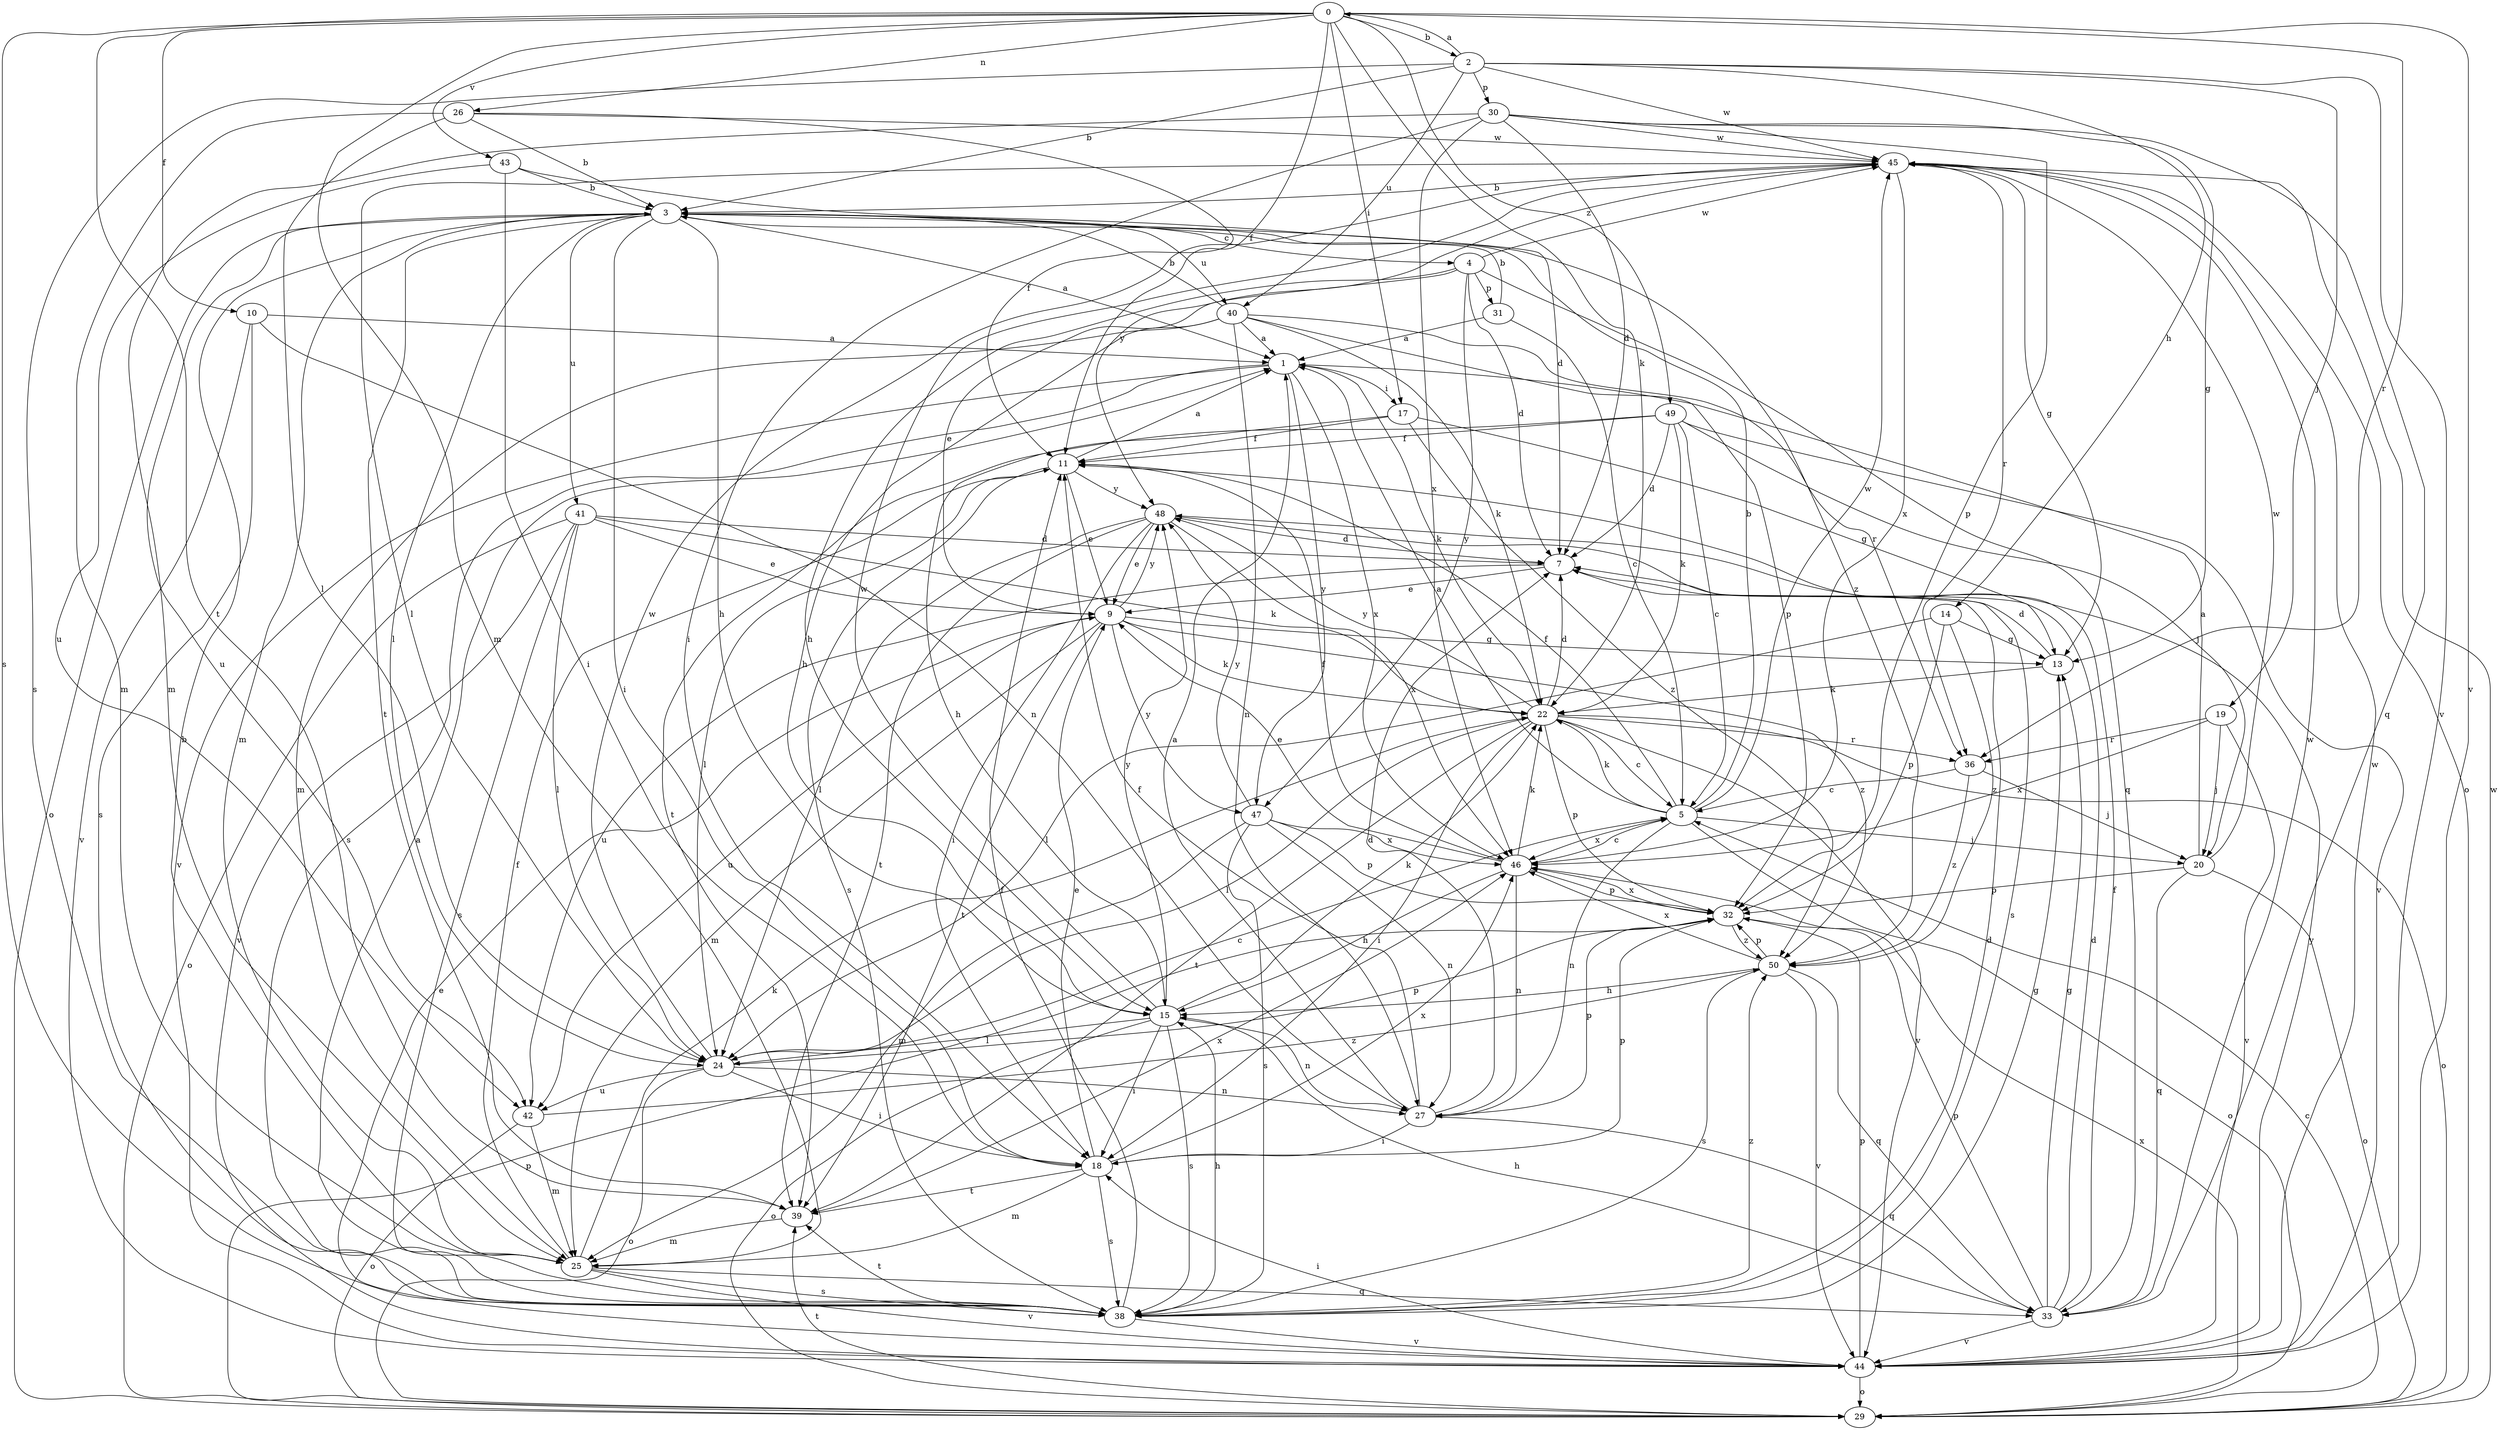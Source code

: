 strict digraph  {
0;
1;
2;
3;
4;
5;
7;
9;
10;
11;
13;
14;
15;
17;
18;
19;
20;
22;
24;
25;
26;
27;
29;
30;
31;
32;
33;
36;
38;
39;
40;
41;
42;
43;
44;
45;
46;
47;
48;
49;
50;
0 -> 2  [label=b];
0 -> 10  [label=f];
0 -> 11  [label=f];
0 -> 17  [label=i];
0 -> 22  [label=k];
0 -> 25  [label=m];
0 -> 26  [label=n];
0 -> 36  [label=r];
0 -> 38  [label=s];
0 -> 39  [label=t];
0 -> 43  [label=v];
0 -> 44  [label=v];
0 -> 49  [label=z];
1 -> 17  [label=i];
1 -> 22  [label=k];
1 -> 38  [label=s];
1 -> 44  [label=v];
1 -> 46  [label=x];
1 -> 47  [label=y];
2 -> 0  [label=a];
2 -> 3  [label=b];
2 -> 14  [label=h];
2 -> 19  [label=j];
2 -> 30  [label=p];
2 -> 38  [label=s];
2 -> 40  [label=u];
2 -> 44  [label=v];
2 -> 45  [label=w];
3 -> 1  [label=a];
3 -> 4  [label=c];
3 -> 15  [label=h];
3 -> 18  [label=i];
3 -> 24  [label=l];
3 -> 25  [label=m];
3 -> 29  [label=o];
3 -> 39  [label=t];
3 -> 40  [label=u];
3 -> 41  [label=u];
3 -> 42  [label=u];
3 -> 50  [label=z];
4 -> 7  [label=d];
4 -> 9  [label=e];
4 -> 15  [label=h];
4 -> 31  [label=p];
4 -> 33  [label=q];
4 -> 45  [label=w];
4 -> 47  [label=y];
5 -> 1  [label=a];
5 -> 3  [label=b];
5 -> 11  [label=f];
5 -> 20  [label=j];
5 -> 22  [label=k];
5 -> 27  [label=n];
5 -> 29  [label=o];
5 -> 45  [label=w];
5 -> 46  [label=x];
7 -> 9  [label=e];
7 -> 42  [label=u];
9 -> 13  [label=g];
9 -> 22  [label=k];
9 -> 25  [label=m];
9 -> 39  [label=t];
9 -> 42  [label=u];
9 -> 47  [label=y];
9 -> 48  [label=y];
9 -> 50  [label=z];
10 -> 1  [label=a];
10 -> 27  [label=n];
10 -> 38  [label=s];
10 -> 44  [label=v];
11 -> 1  [label=a];
11 -> 9  [label=e];
11 -> 24  [label=l];
11 -> 38  [label=s];
11 -> 48  [label=y];
13 -> 7  [label=d];
13 -> 22  [label=k];
14 -> 13  [label=g];
14 -> 24  [label=l];
14 -> 32  [label=p];
14 -> 50  [label=z];
15 -> 18  [label=i];
15 -> 22  [label=k];
15 -> 24  [label=l];
15 -> 27  [label=n];
15 -> 29  [label=o];
15 -> 38  [label=s];
15 -> 45  [label=w];
15 -> 48  [label=y];
17 -> 11  [label=f];
17 -> 13  [label=g];
17 -> 15  [label=h];
17 -> 50  [label=z];
18 -> 9  [label=e];
18 -> 25  [label=m];
18 -> 32  [label=p];
18 -> 38  [label=s];
18 -> 39  [label=t];
18 -> 46  [label=x];
19 -> 20  [label=j];
19 -> 36  [label=r];
19 -> 44  [label=v];
19 -> 46  [label=x];
20 -> 1  [label=a];
20 -> 29  [label=o];
20 -> 32  [label=p];
20 -> 33  [label=q];
20 -> 45  [label=w];
22 -> 5  [label=c];
22 -> 7  [label=d];
22 -> 18  [label=i];
22 -> 24  [label=l];
22 -> 29  [label=o];
22 -> 32  [label=p];
22 -> 36  [label=r];
22 -> 39  [label=t];
22 -> 44  [label=v];
22 -> 48  [label=y];
24 -> 5  [label=c];
24 -> 18  [label=i];
24 -> 27  [label=n];
24 -> 29  [label=o];
24 -> 32  [label=p];
24 -> 42  [label=u];
24 -> 45  [label=w];
25 -> 3  [label=b];
25 -> 11  [label=f];
25 -> 22  [label=k];
25 -> 33  [label=q];
25 -> 38  [label=s];
25 -> 44  [label=v];
26 -> 3  [label=b];
26 -> 11  [label=f];
26 -> 24  [label=l];
26 -> 25  [label=m];
26 -> 45  [label=w];
27 -> 1  [label=a];
27 -> 7  [label=d];
27 -> 11  [label=f];
27 -> 18  [label=i];
27 -> 32  [label=p];
27 -> 33  [label=q];
29 -> 5  [label=c];
29 -> 32  [label=p];
29 -> 39  [label=t];
29 -> 45  [label=w];
29 -> 46  [label=x];
30 -> 7  [label=d];
30 -> 13  [label=g];
30 -> 18  [label=i];
30 -> 25  [label=m];
30 -> 32  [label=p];
30 -> 33  [label=q];
30 -> 45  [label=w];
30 -> 46  [label=x];
31 -> 1  [label=a];
31 -> 3  [label=b];
31 -> 5  [label=c];
32 -> 46  [label=x];
32 -> 50  [label=z];
33 -> 7  [label=d];
33 -> 11  [label=f];
33 -> 13  [label=g];
33 -> 15  [label=h];
33 -> 32  [label=p];
33 -> 44  [label=v];
33 -> 45  [label=w];
36 -> 5  [label=c];
36 -> 20  [label=j];
36 -> 50  [label=z];
38 -> 1  [label=a];
38 -> 7  [label=d];
38 -> 11  [label=f];
38 -> 13  [label=g];
38 -> 15  [label=h];
38 -> 39  [label=t];
38 -> 44  [label=v];
38 -> 50  [label=z];
39 -> 25  [label=m];
39 -> 46  [label=x];
40 -> 1  [label=a];
40 -> 3  [label=b];
40 -> 15  [label=h];
40 -> 22  [label=k];
40 -> 25  [label=m];
40 -> 27  [label=n];
40 -> 32  [label=p];
40 -> 36  [label=r];
41 -> 7  [label=d];
41 -> 9  [label=e];
41 -> 22  [label=k];
41 -> 24  [label=l];
41 -> 29  [label=o];
41 -> 38  [label=s];
41 -> 44  [label=v];
42 -> 25  [label=m];
42 -> 29  [label=o];
42 -> 50  [label=z];
43 -> 3  [label=b];
43 -> 7  [label=d];
43 -> 18  [label=i];
43 -> 42  [label=u];
44 -> 9  [label=e];
44 -> 18  [label=i];
44 -> 29  [label=o];
44 -> 32  [label=p];
44 -> 45  [label=w];
44 -> 48  [label=y];
45 -> 3  [label=b];
45 -> 13  [label=g];
45 -> 24  [label=l];
45 -> 29  [label=o];
45 -> 36  [label=r];
45 -> 46  [label=x];
45 -> 48  [label=y];
46 -> 5  [label=c];
46 -> 9  [label=e];
46 -> 11  [label=f];
46 -> 15  [label=h];
46 -> 22  [label=k];
46 -> 27  [label=n];
46 -> 32  [label=p];
47 -> 25  [label=m];
47 -> 27  [label=n];
47 -> 32  [label=p];
47 -> 38  [label=s];
47 -> 46  [label=x];
47 -> 48  [label=y];
48 -> 7  [label=d];
48 -> 9  [label=e];
48 -> 18  [label=i];
48 -> 24  [label=l];
48 -> 38  [label=s];
48 -> 39  [label=t];
48 -> 46  [label=x];
49 -> 5  [label=c];
49 -> 7  [label=d];
49 -> 11  [label=f];
49 -> 20  [label=j];
49 -> 22  [label=k];
49 -> 39  [label=t];
49 -> 44  [label=v];
50 -> 15  [label=h];
50 -> 32  [label=p];
50 -> 33  [label=q];
50 -> 38  [label=s];
50 -> 44  [label=v];
50 -> 46  [label=x];
}
